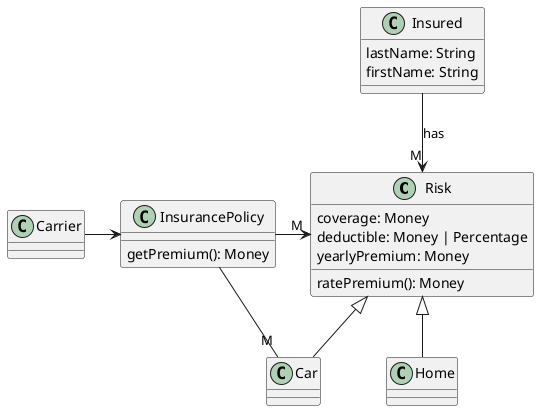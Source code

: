 @startuml

class Risk {
    coverage: Money
    deductible: Money | Percentage
    yearlyPremium: Money
    ratePremium(): Money
}

class Car extends Risk

class Home extends Risk
class InsurancePolicy {
    getPremium(): Money
}
class Carrier
class Insured {
    lastName: String
    firstName: String
}

Carrier -> InsurancePolicy
InsurancePolicy -> "M"Risk
Insured --> "M" Risk : has

InsurancePolicy - "M"Car
@enduml